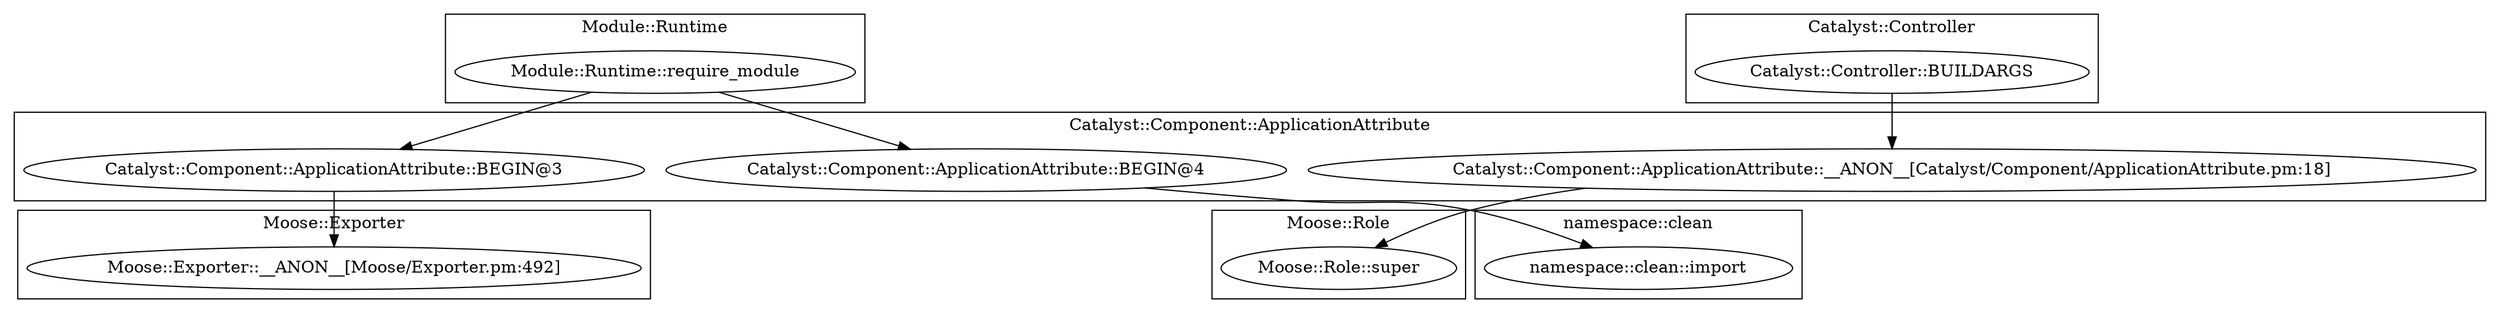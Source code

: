 digraph {
graph [overlap=false]
subgraph cluster_namespace_clean {
	label="namespace::clean";
	"namespace::clean::import";
}
subgraph cluster_Moose_Role {
	label="Moose::Role";
	"Moose::Role::super";
}
subgraph cluster_Module_Runtime {
	label="Module::Runtime";
	"Module::Runtime::require_module";
}
subgraph cluster_Catalyst_Controller {
	label="Catalyst::Controller";
	"Catalyst::Controller::BUILDARGS";
}
subgraph cluster_Catalyst_Component_ApplicationAttribute {
	label="Catalyst::Component::ApplicationAttribute";
	"Catalyst::Component::ApplicationAttribute::BEGIN@3";
	"Catalyst::Component::ApplicationAttribute::__ANON__[Catalyst/Component/ApplicationAttribute.pm:18]";
	"Catalyst::Component::ApplicationAttribute::BEGIN@4";
}
subgraph cluster_Moose_Exporter {
	label="Moose::Exporter";
	"Moose::Exporter::__ANON__[Moose/Exporter.pm:492]";
}
"Catalyst::Component::ApplicationAttribute::BEGIN@4" -> "namespace::clean::import";
"Catalyst::Component::ApplicationAttribute::BEGIN@3" -> "Moose::Exporter::__ANON__[Moose/Exporter.pm:492]";
"Catalyst::Controller::BUILDARGS" -> "Catalyst::Component::ApplicationAttribute::__ANON__[Catalyst/Component/ApplicationAttribute.pm:18]";
"Catalyst::Component::ApplicationAttribute::__ANON__[Catalyst/Component/ApplicationAttribute.pm:18]" -> "Moose::Role::super";
"Module::Runtime::require_module" -> "Catalyst::Component::ApplicationAttribute::BEGIN@4";
"Module::Runtime::require_module" -> "Catalyst::Component::ApplicationAttribute::BEGIN@3";
}
